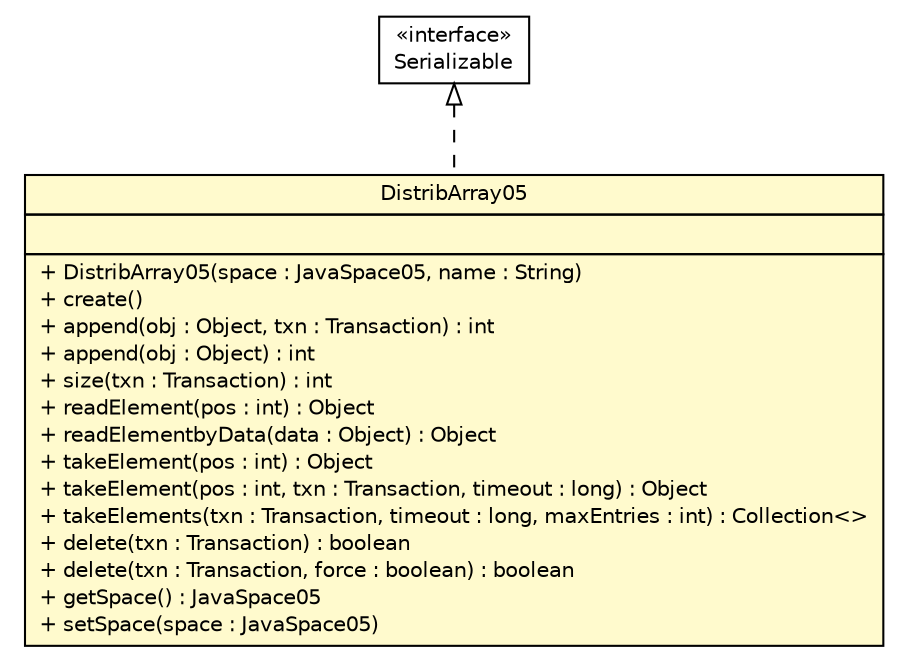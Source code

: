 #!/usr/local/bin/dot
#
# Class diagram 
# Generated by UMLGraph version R5_6 (http://www.umlgraph.org/)
#

digraph G {
	edge [fontname="Helvetica",fontsize=10,labelfontname="Helvetica",labelfontsize=10];
	node [fontname="Helvetica",fontsize=10,shape=plaintext];
	nodesep=0.25;
	ranksep=0.5;
	// sorcer.space.array.DistribArray05
	c174551 [label=<<table title="sorcer.space.array.DistribArray05" border="0" cellborder="1" cellspacing="0" cellpadding="2" port="p" bgcolor="lemonChiffon" href="./DistribArray05.html">
		<tr><td><table border="0" cellspacing="0" cellpadding="1">
<tr><td align="center" balign="center"> DistribArray05 </td></tr>
		</table></td></tr>
		<tr><td><table border="0" cellspacing="0" cellpadding="1">
<tr><td align="left" balign="left">  </td></tr>
		</table></td></tr>
		<tr><td><table border="0" cellspacing="0" cellpadding="1">
<tr><td align="left" balign="left"> + DistribArray05(space : JavaSpace05, name : String) </td></tr>
<tr><td align="left" balign="left"> + create() </td></tr>
<tr><td align="left" balign="left"> + append(obj : Object, txn : Transaction) : int </td></tr>
<tr><td align="left" balign="left"> + append(obj : Object) : int </td></tr>
<tr><td align="left" balign="left"> + size(txn : Transaction) : int </td></tr>
<tr><td align="left" balign="left"> + readElement(pos : int) : Object </td></tr>
<tr><td align="left" balign="left"> + readElementbyData(data : Object) : Object </td></tr>
<tr><td align="left" balign="left"> + takeElement(pos : int) : Object </td></tr>
<tr><td align="left" balign="left"> + takeElement(pos : int, txn : Transaction, timeout : long) : Object </td></tr>
<tr><td align="left" balign="left"> + takeElements(txn : Transaction, timeout : long, maxEntries : int) : Collection&lt;&gt; </td></tr>
<tr><td align="left" balign="left"> + delete(txn : Transaction) : boolean </td></tr>
<tr><td align="left" balign="left"> + delete(txn : Transaction, force : boolean) : boolean </td></tr>
<tr><td align="left" balign="left"> + getSpace() : JavaSpace05 </td></tr>
<tr><td align="left" balign="left"> + setSpace(space : JavaSpace05) </td></tr>
		</table></td></tr>
		</table>>, URL="./DistribArray05.html", fontname="Helvetica", fontcolor="black", fontsize=10.0];
	//sorcer.space.array.DistribArray05 implements java.io.Serializable
	c174773:p -> c174551:p [dir=back,arrowtail=empty,style=dashed];
	// java.io.Serializable
	c174773 [label=<<table title="java.io.Serializable" border="0" cellborder="1" cellspacing="0" cellpadding="2" port="p" href="http://docs.oracle.com/javase/7/docs/api/java/io/Serializable.html">
		<tr><td><table border="0" cellspacing="0" cellpadding="1">
<tr><td align="center" balign="center"> &#171;interface&#187; </td></tr>
<tr><td align="center" balign="center"> Serializable </td></tr>
		</table></td></tr>
		</table>>, URL="http://docs.oracle.com/javase/7/docs/api/java/io/Serializable.html", fontname="Helvetica", fontcolor="black", fontsize=10.0];
}

